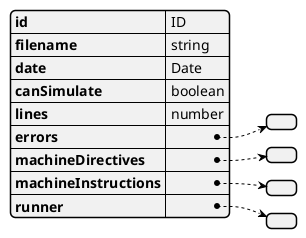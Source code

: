 @startjson
{
  "id": "ID",
  "filename": "string",
  "date": "Date",
  "canSimulate": "boolean",
  "lines": "number",
  "errors": [],
  "machineDirectives": [],
  "machineInstructions": [],
  "runner": []
}
@endjson

@startjson
{
  "step": 0,
  "line": 24,
  "isNewInstruction": true,
  "pipeline": {
    "IF": {
      "address": "0x00000100",
      "addressRow": 0,
      "draw": true
    },
    "ID": {
      "address": "",
      "addressRow": 0,
      "draw": false
    },
    "intEX": {
      "address": "",
      "addressRow": 0,
      "draw": false
    },
    "MEM": {
      "address": "",
      "addressRow": 0,
      "draw": false
    },
    "WB": {
      "address": "",
      "addressRow": 0,
      "draw": false
    },
    "faddEX": [],
    "fmultEX": [],
    "fdivEX": [],
    "arrows": []
  },
  "registers": [
    {
      "typeRegister": "Control",
      "register": "PC",
      "hexadecimalValue": "0x00000104"
    },
    {
      "typeRegister": "Control",
      "register": "IMAR",
      "hexadecimalValue": "0x00000100"
    },
    {
      "typeRegister": "Control",
      "register": "IR",
      "hexadecimalValue": "0x20010000"
    }
  ],
  "memory": []
}

@endjson
